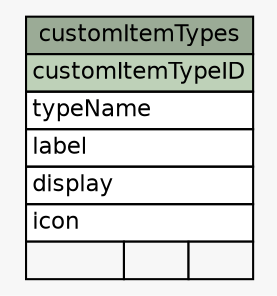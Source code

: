 // dot 2.34.0 on Linux 3.11.6-1-ARCH
// SchemaSpy rev 590
digraph "customItemTypes" {
  graph [
    rankdir="RL"
    bgcolor="#f7f7f7"
    nodesep="0.18"
    ranksep="0.46"
    fontname="Helvetica"
    fontsize="11"
  ];
  node [
    fontname="Helvetica"
    fontsize="11"
    shape="plaintext"
  ];
  edge [
    arrowsize="0.8"
  ];
  "customItemTypes" [
    label=<
    <TABLE BORDER="0" CELLBORDER="1" CELLSPACING="0" BGCOLOR="#ffffff">
      <TR><TD COLSPAN="3" BGCOLOR="#9bab96" ALIGN="CENTER">customItemTypes</TD></TR>
      <TR><TD PORT="customItemTypeID" COLSPAN="3" BGCOLOR="#bed1b8" ALIGN="LEFT">customItemTypeID</TD></TR>
      <TR><TD PORT="typeName" COLSPAN="3" ALIGN="LEFT">typeName</TD></TR>
      <TR><TD PORT="label" COLSPAN="3" ALIGN="LEFT">label</TD></TR>
      <TR><TD PORT="display" COLSPAN="3" ALIGN="LEFT">display</TD></TR>
      <TR><TD PORT="icon" COLSPAN="3" ALIGN="LEFT">icon</TD></TR>
      <TR><TD ALIGN="LEFT" BGCOLOR="#f7f7f7">  </TD><TD ALIGN="RIGHT" BGCOLOR="#f7f7f7">  </TD><TD ALIGN="RIGHT" BGCOLOR="#f7f7f7">  </TD></TR>
    </TABLE>>
    URL="tables/customItemTypes.html"
    tooltip="customItemTypes"
  ];
}
